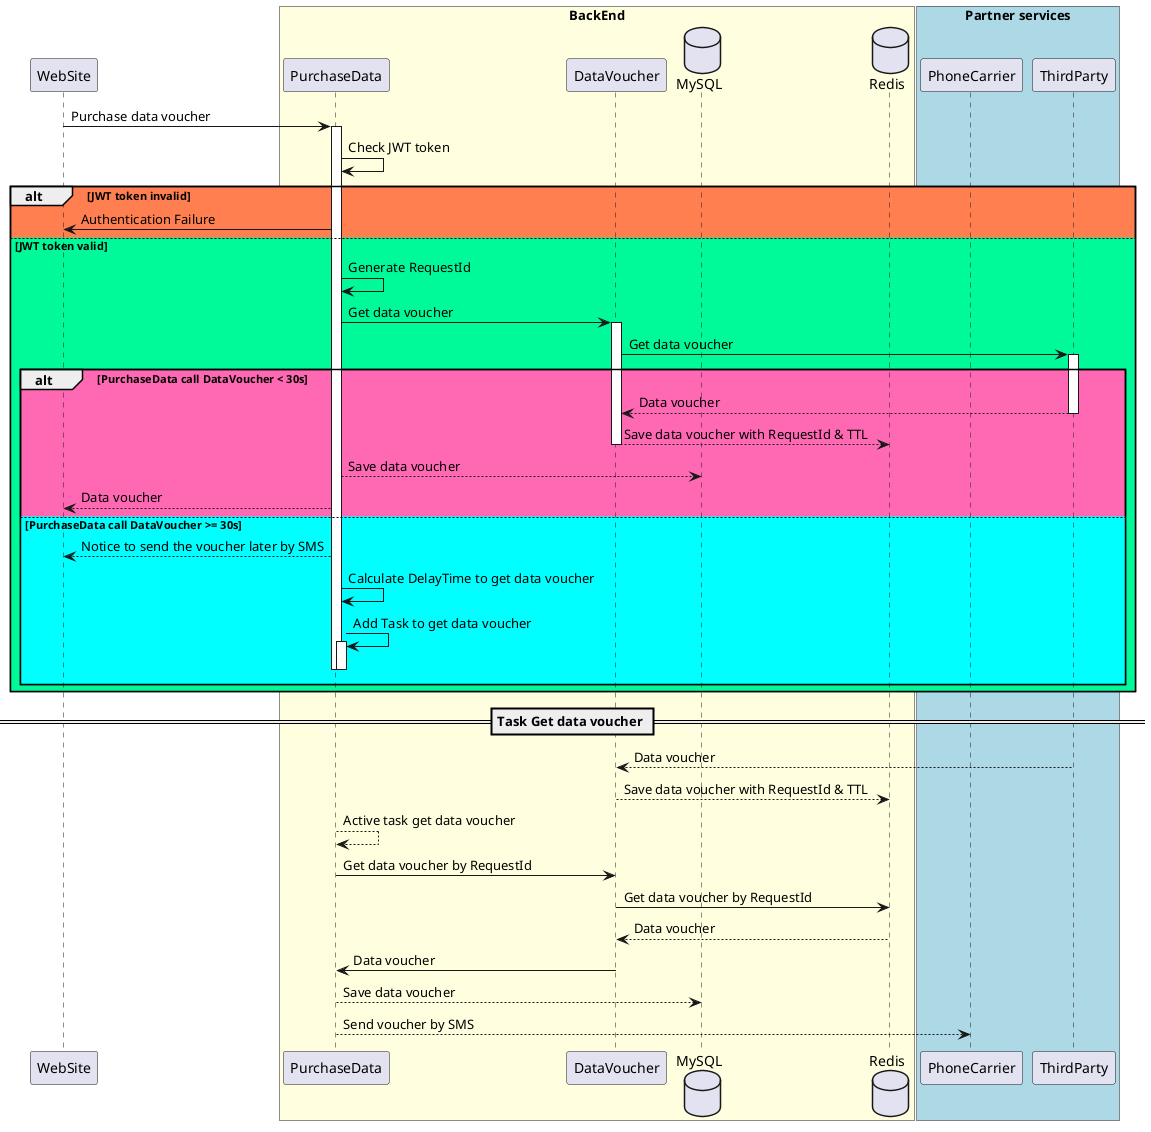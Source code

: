 @startuml

participant WebSite

box "BackEnd" #LightYellow
participant PurchaseData
participant DataVoucher
database MySQL
database Redis
end box

box "Partner services" #LightBlue
 participant PhoneCarrier
 participant ThirdParty
end box

WebSite -> PurchaseData : Purchase data voucher
activate PurchaseData
PurchaseData -> PurchaseData: Check JWT token

alt #Coral JWT token invalid

  PurchaseData -> WebSite: Authentication Failure

else #MediumSpringGreen JWT token valid

  PurchaseData -> PurchaseData: Generate RequestId
  PurchaseData -> DataVoucher: Get data voucher
  activate DataVoucher
  DataVoucher -> ThirdParty: Get data voucher
  activate ThirdParty

  alt #HotPink PurchaseData call DataVoucher < 30s
    ThirdParty --> DataVoucher: Data voucher
    deactivate ThirdParty

    DataVoucher --> Redis: Save data voucher with RequestId & TTL
    deactivate DataVoucher

    PurchaseData --> MySQL: Save data voucher
    PurchaseData --> WebSite: Data voucher
  else #Aqua PurchaseData call DataVoucher >= 30s

    PurchaseData --> WebSite: Notice to send the voucher later by SMS

    PurchaseData -> PurchaseData: Calculate DelayTime to get data voucher
    PurchaseData -> PurchaseData: Add Task to get data voucher
    activate PurchaseData
    deactivate PurchaseData
    deactivate PurchaseData

  end

end

== Task Get data voucher ==

ThirdParty --> DataVoucher: Data voucher

DataVoucher --> Redis: Save data voucher with RequestId & TTL

PurchaseData --> PurchaseData: Active task get data voucher

PurchaseData -> DataVoucher: Get data voucher by RequestId

DataVoucher -> Redis: Get data voucher by RequestId

Redis --> DataVoucher: Data voucher

DataVoucher -> PurchaseData: Data voucher

PurchaseData --> MySQL: Save data voucher

PurchaseData --> PhoneCarrier: Send voucher by SMS

@enduml

